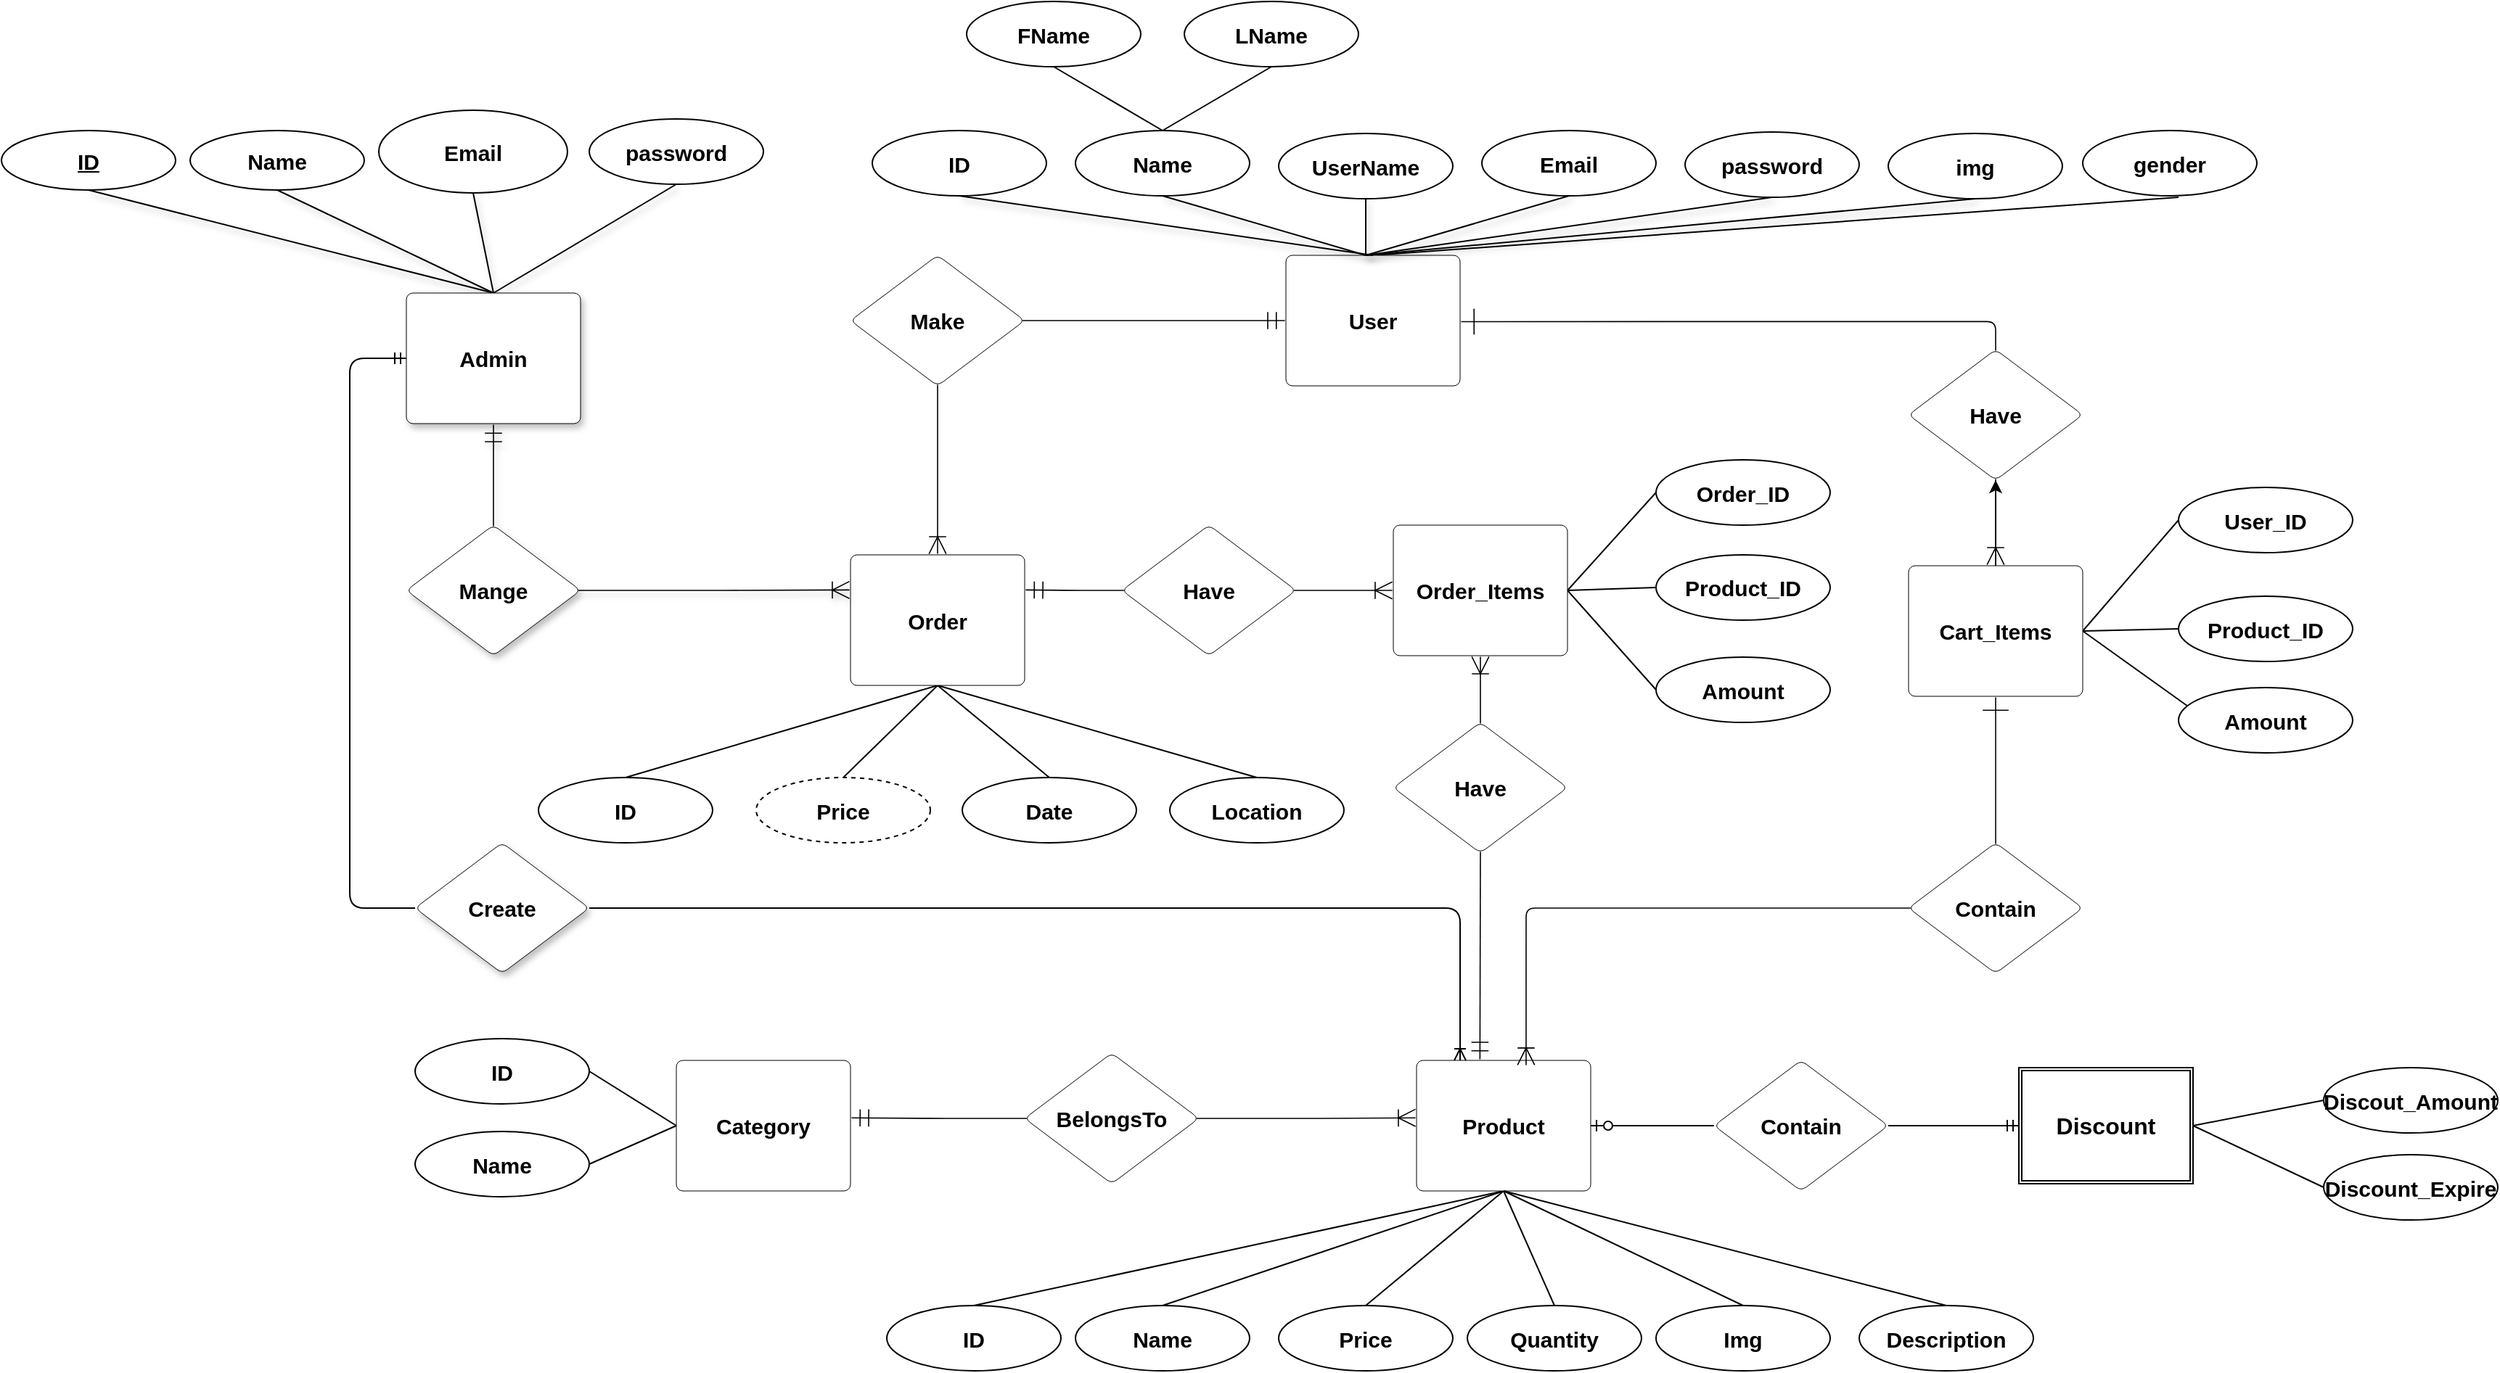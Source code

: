 <mxfile>
    <diagram id="4gAOcyWOR1eSqCDXJneF" name="Page-1">
        <mxGraphModel dx="2514" dy="2034" grid="1" gridSize="10" guides="1" tooltips="1" connect="1" arrows="1" fold="1" page="1" pageScale="1" pageWidth="850" pageHeight="1100" math="0" shadow="0">
            <root>
                <mxCell id="0"/>
                <mxCell id="1" parent="0"/>
                <mxCell id="64" style="edgeStyle=none;html=1;exitX=0.5;exitY=0;exitDx=0;exitDy=0;entryX=0.5;entryY=1;entryDx=0;entryDy=0;shadow=1;endArrow=none;endFill=0;fontSize=15;fontStyle=1" parent="1" source="2" target="100" edge="1">
                    <mxGeometry relative="1" as="geometry">
                        <mxPoint x="-30" y="60.0" as="targetPoint"/>
                    </mxGeometry>
                </mxCell>
                <mxCell id="65" style="edgeStyle=none;html=1;exitX=0.5;exitY=0;exitDx=0;exitDy=0;entryX=0.5;entryY=1;entryDx=0;entryDy=0;endArrow=none;endFill=0;shadow=1;fontSize=15;fontStyle=1" parent="1" source="2" target="98" edge="1">
                    <mxGeometry relative="1" as="geometry"/>
                </mxCell>
                <mxCell id="66" style="edgeStyle=none;html=1;exitX=0.5;exitY=0;exitDx=0;exitDy=0;entryX=0.5;entryY=1;entryDx=0;entryDy=0;shadow=1;endArrow=none;endFill=0;fontSize=15;fontStyle=1" parent="1" source="2" target="5" edge="1">
                    <mxGeometry relative="1" as="geometry"/>
                </mxCell>
                <mxCell id="67" style="edgeStyle=none;html=1;exitX=0.5;exitY=0;exitDx=0;exitDy=0;entryX=0.5;entryY=1;entryDx=0;entryDy=0;shadow=1;endArrow=none;endFill=0;fontSize=15;fontStyle=1" parent="1" source="2" target="6" edge="1">
                    <mxGeometry relative="1" as="geometry"/>
                </mxCell>
                <mxCell id="107" style="edgeStyle=orthogonalEdgeStyle;html=1;exitX=0;exitY=0.5;exitDx=0;exitDy=0;entryX=0;entryY=0.5;entryDx=0;entryDy=0;endArrow=none;endFill=0;startArrow=ERmandOne;startFill=0;" parent="1" source="2" target="104" edge="1">
                    <mxGeometry relative="1" as="geometry">
                        <Array as="points">
                            <mxPoint y="171"/>
                            <mxPoint y="550"/>
                        </Array>
                    </mxGeometry>
                </mxCell>
                <mxCell id="2" value="Admin" style="html=1;overflow=block;blockSpacing=1;whiteSpace=wrap;fontSize=15;spacing=9;strokeOpacity=100;rounded=1;absoluteArcSize=1;arcSize=9;strokeWidth=NaN;lucidId=.CLh_E8dGPJD;shadow=1;fontStyle=1" parent="1" vertex="1">
                    <mxGeometry x="39" y="126" width="120" height="90" as="geometry"/>
                </mxCell>
                <mxCell id="92" style="edgeStyle=none;html=1;exitX=0.5;exitY=0;exitDx=0;exitDy=0;endArrow=none;endFill=0;fontSize=15;fontStyle=1" parent="1" source="3" edge="1">
                    <mxGeometry relative="1" as="geometry">
                        <mxPoint x="1260" y="60.0" as="targetPoint"/>
                    </mxGeometry>
                </mxCell>
                <mxCell id="3" value="User" style="html=1;overflow=block;blockSpacing=1;whiteSpace=wrap;fontSize=15;spacing=9;strokeOpacity=100;rounded=1;absoluteArcSize=1;arcSize=9;strokeWidth=NaN;lucidId=BDLhB7NSPed5;fontStyle=1" parent="1" vertex="1">
                    <mxGeometry x="645" y="100" width="120" height="90" as="geometry"/>
                </mxCell>
                <mxCell id="5" value="&lt;font&gt;Email&lt;/font&gt;" style="ellipse;whiteSpace=wrap;html=1;fontSize=15;fontStyle=1" parent="1" vertex="1">
                    <mxGeometry x="20" width="130" height="57" as="geometry"/>
                </mxCell>
                <mxCell id="6" value="&lt;font&gt;password&lt;/font&gt;" style="ellipse;whiteSpace=wrap;html=1;fontSize=15;fontStyle=1" parent="1" vertex="1">
                    <mxGeometry x="165" y="6" width="120" height="45" as="geometry"/>
                </mxCell>
                <mxCell id="8" value="ID" style="ellipse;whiteSpace=wrap;html=1;fontSize=15;fontStyle=1" parent="1" vertex="1">
                    <mxGeometry x="360" y="14" width="120" height="45" as="geometry"/>
                </mxCell>
                <mxCell id="9" value="Email" style="ellipse;whiteSpace=wrap;html=1;fontSize=15;fontStyle=1" parent="1" vertex="1">
                    <mxGeometry x="780" y="14" width="120" height="45" as="geometry"/>
                </mxCell>
                <mxCell id="10" value="password" style="ellipse;whiteSpace=wrap;html=1;fontSize=15;fontStyle=1" parent="1" vertex="1">
                    <mxGeometry x="920" y="15" width="120" height="45" as="geometry"/>
                </mxCell>
                <mxCell id="76" style="edgeStyle=none;html=1;exitX=0.5;exitY=0;exitDx=0;exitDy=0;entryX=0.5;entryY=1;entryDx=0;entryDy=0;endArrow=none;endFill=0;fontSize=15;fontStyle=1" parent="1" source="11" target="12" edge="1">
                    <mxGeometry relative="1" as="geometry"/>
                </mxCell>
                <mxCell id="77" style="edgeStyle=none;html=1;exitX=0.5;exitY=0;exitDx=0;exitDy=0;entryX=0.5;entryY=1;entryDx=0;entryDy=0;endArrow=none;endFill=0;fontSize=15;fontStyle=1" parent="1" source="11" target="13" edge="1">
                    <mxGeometry relative="1" as="geometry"/>
                </mxCell>
                <mxCell id="11" value="Name" style="ellipse;whiteSpace=wrap;html=1;fontSize=15;fontStyle=1" parent="1" vertex="1">
                    <mxGeometry x="500" y="14" width="120" height="45" as="geometry"/>
                </mxCell>
                <mxCell id="12" value="FName" style="ellipse;whiteSpace=wrap;html=1;fontSize=15;fontStyle=1" parent="1" vertex="1">
                    <mxGeometry x="425" y="-75" width="120" height="45" as="geometry"/>
                </mxCell>
                <mxCell id="13" value="LName" style="ellipse;whiteSpace=wrap;html=1;fontSize=15;fontStyle=1" parent="1" vertex="1">
                    <mxGeometry x="575" y="-75" width="120" height="45" as="geometry"/>
                </mxCell>
                <mxCell id="14" value="UserName" style="ellipse;whiteSpace=wrap;html=1;fontSize=15;fontStyle=1" parent="1" vertex="1">
                    <mxGeometry x="640" y="16" width="120" height="45" as="geometry"/>
                </mxCell>
                <mxCell id="15" value="img" style="ellipse;whiteSpace=wrap;html=1;fontSize=15;fontStyle=1" parent="1" vertex="1">
                    <mxGeometry x="1060" y="16" width="120" height="45" as="geometry"/>
                </mxCell>
                <mxCell id="16" value="gender" style="ellipse;whiteSpace=wrap;html=1;fontSize=15;fontStyle=1" parent="1" vertex="1">
                    <mxGeometry x="1194" y="14" width="120" height="45" as="geometry"/>
                </mxCell>
                <mxCell id="85" style="edgeStyle=none;html=1;exitX=0.5;exitY=1;exitDx=0;exitDy=0;entryX=0.5;entryY=0;entryDx=0;entryDy=0;endArrow=none;endFill=0;fontSize=15;fontStyle=1" parent="1" source="17" target="18" edge="1">
                    <mxGeometry relative="1" as="geometry"/>
                </mxCell>
                <mxCell id="86" style="edgeStyle=none;html=1;exitX=0.5;exitY=1;exitDx=0;exitDy=0;entryX=0.5;entryY=0;entryDx=0;entryDy=0;endArrow=none;endFill=0;fontSize=15;fontStyle=1" parent="1" source="17" target="19" edge="1">
                    <mxGeometry relative="1" as="geometry"/>
                </mxCell>
                <mxCell id="87" style="edgeStyle=none;html=1;exitX=0.5;exitY=1;exitDx=0;exitDy=0;entryX=0.5;entryY=0;entryDx=0;entryDy=0;endArrow=none;endFill=0;fontSize=15;fontStyle=1" parent="1" source="17" target="20" edge="1">
                    <mxGeometry relative="1" as="geometry"/>
                </mxCell>
                <mxCell id="88" style="edgeStyle=none;html=1;exitX=0.5;exitY=1;exitDx=0;exitDy=0;endArrow=none;endFill=0;entryX=0.5;entryY=0;entryDx=0;entryDy=0;fontSize=15;fontStyle=1" parent="1" source="17" target="21" edge="1">
                    <mxGeometry relative="1" as="geometry">
                        <mxPoint x="890" y="800" as="targetPoint"/>
                    </mxGeometry>
                </mxCell>
                <mxCell id="90" style="edgeStyle=none;html=1;exitX=1;exitY=0.5;exitDx=0;exitDy=0;entryX=0;entryY=0.5;entryDx=0;entryDy=0;endArrow=none;endFill=0;fontSize=15;fontStyle=1" parent="1" source="114" target="22" edge="1">
                    <mxGeometry relative="1" as="geometry"/>
                </mxCell>
                <mxCell id="91" style="edgeStyle=none;html=1;exitX=1;exitY=0.5;exitDx=0;exitDy=0;entryX=0;entryY=0.5;entryDx=0;entryDy=0;endArrow=none;endFill=0;fontSize=15;fontStyle=1" parent="1" source="114" target="23" edge="1">
                    <mxGeometry relative="1" as="geometry"/>
                </mxCell>
                <mxCell id="17" value="Product" style="html=1;overflow=block;blockSpacing=1;whiteSpace=wrap;fontSize=15;spacing=9;strokeOpacity=100;rounded=1;absoluteArcSize=1;arcSize=9;strokeWidth=NaN;lucidId=JKLh99pEJACP;fontStyle=1" parent="1" vertex="1">
                    <mxGeometry x="735" y="655" width="120" height="90" as="geometry"/>
                </mxCell>
                <mxCell id="18" value="ID" style="ellipse;whiteSpace=wrap;html=1;fontSize=15;fontStyle=1" parent="1" vertex="1">
                    <mxGeometry x="370" y="824" width="120" height="45" as="geometry"/>
                </mxCell>
                <mxCell id="19" value="Name" style="ellipse;whiteSpace=wrap;html=1;fontSize=15;fontStyle=1" parent="1" vertex="1">
                    <mxGeometry x="500" y="824" width="120" height="45" as="geometry"/>
                </mxCell>
                <mxCell id="20" value="Price" style="ellipse;whiteSpace=wrap;html=1;fontSize=15;fontStyle=1" parent="1" vertex="1">
                    <mxGeometry x="640" y="824" width="120" height="45" as="geometry"/>
                </mxCell>
                <mxCell id="21" value="Quantity" style="ellipse;whiteSpace=wrap;html=1;fontSize=15;fontStyle=1" parent="1" vertex="1">
                    <mxGeometry x="770" y="824" width="120" height="45" as="geometry"/>
                </mxCell>
                <mxCell id="22" value="Discout_Amount" style="ellipse;whiteSpace=wrap;html=1;fontSize=15;fontStyle=1" parent="1" vertex="1">
                    <mxGeometry x="1360" y="660" width="120" height="45" as="geometry"/>
                </mxCell>
                <mxCell id="23" value="&lt;p style=&quot;white-space-collapse: preserve;&quot; dir=&quot;auto&quot;&gt;Discount_Expire&lt;/p&gt;" style="ellipse;whiteSpace=wrap;html=1;fontSize=15;fontStyle=1" parent="1" vertex="1">
                    <mxGeometry x="1360" y="720" width="120" height="45" as="geometry"/>
                </mxCell>
                <mxCell id="81" style="edgeStyle=none;html=1;exitX=0.5;exitY=1;exitDx=0;exitDy=0;entryX=0.5;entryY=0;entryDx=0;entryDy=0;endArrow=none;endFill=0;exitPerimeter=0;fontSize=15;fontStyle=1" parent="1" source="24" target="50" edge="1">
                    <mxGeometry relative="1" as="geometry"/>
                </mxCell>
                <mxCell id="82" style="edgeStyle=none;html=1;exitX=0.5;exitY=1;exitDx=0;exitDy=0;entryX=0.5;entryY=0;entryDx=0;entryDy=0;endArrow=none;endFill=0;fontSize=15;fontStyle=1" parent="1" source="24" target="51" edge="1">
                    <mxGeometry relative="1" as="geometry"/>
                </mxCell>
                <mxCell id="83" style="edgeStyle=none;html=1;exitX=0.5;exitY=1;exitDx=0;exitDy=0;entryX=0.5;entryY=0;entryDx=0;entryDy=0;endArrow=none;endFill=0;fontSize=15;fontStyle=1" parent="1" source="24" target="52" edge="1">
                    <mxGeometry relative="1" as="geometry"/>
                </mxCell>
                <mxCell id="84" style="edgeStyle=none;html=1;exitX=0.5;exitY=1;exitDx=0;exitDy=0;entryX=0.5;entryY=0;entryDx=0;entryDy=0;endArrow=none;endFill=0;fontSize=15;fontStyle=1" parent="1" source="24" target="53" edge="1">
                    <mxGeometry relative="1" as="geometry"/>
                </mxCell>
                <mxCell id="24" value="Order" style="html=1;overflow=block;blockSpacing=1;whiteSpace=wrap;fontSize=15;spacing=9;strokeOpacity=100;rounded=1;absoluteArcSize=1;arcSize=9;strokeWidth=NaN;lucidId=1qPheuwVzVI6;fontStyle=1" parent="1" vertex="1">
                    <mxGeometry x="345" y="306.5" width="120" height="90" as="geometry"/>
                </mxCell>
                <mxCell id="93" style="edgeStyle=none;html=1;exitX=1;exitY=0.5;exitDx=0;exitDy=0;entryX=0;entryY=0.5;entryDx=0;entryDy=0;endArrow=none;endFill=0;fontSize=15;fontStyle=1" parent="1" source="25" target="33" edge="1">
                    <mxGeometry relative="1" as="geometry"/>
                </mxCell>
                <mxCell id="94" style="edgeStyle=none;html=1;exitX=1;exitY=0.5;exitDx=0;exitDy=0;entryX=0;entryY=0.5;entryDx=0;entryDy=0;endArrow=none;endFill=0;fontSize=15;fontStyle=1" parent="1" source="25" target="32" edge="1">
                    <mxGeometry relative="1" as="geometry"/>
                </mxCell>
                <mxCell id="95" style="edgeStyle=none;html=1;exitX=1;exitY=0.5;exitDx=0;exitDy=0;entryX=0;entryY=0.25;entryDx=0;entryDy=0;endArrow=none;endFill=0;fontSize=15;fontStyle=1" parent="1" source="25" target="34" edge="1">
                    <mxGeometry relative="1" as="geometry"/>
                </mxCell>
                <mxCell id="103" value="" style="edgeStyle=none;html=1;fontSize=15;fontStyle=1" parent="1" source="25" target="26" edge="1">
                    <mxGeometry relative="1" as="geometry"/>
                </mxCell>
                <mxCell id="25" value="Cart_Items" style="html=1;overflow=block;blockSpacing=1;whiteSpace=wrap;fontSize=15;spacing=9;strokeOpacity=100;rounded=1;absoluteArcSize=1;arcSize=9;strokeWidth=NaN;lucidId=DvPh5~nxHhg.;fontStyle=1" parent="1" vertex="1">
                    <mxGeometry x="1074" y="314" width="120" height="90" as="geometry"/>
                </mxCell>
                <mxCell id="26" value="Have" style="html=1;overflow=block;blockSpacing=1;whiteSpace=wrap;rhombus;fontSize=15;spacing=3.8;strokeOpacity=100;rounded=1;absoluteArcSize=1;arcSize=9;strokeWidth=NaN;lucidId=vwPhx1Z05qXc;fontStyle=1" parent="1" vertex="1">
                    <mxGeometry x="1074" y="165" width="120" height="90" as="geometry"/>
                </mxCell>
                <mxCell id="27" value="" style="html=1;jettySize=18;whiteSpace=wrap;fontSize=15;strokeOpacity=100;strokeWidth=0.8;rounded=1;arcSize=12;edgeStyle=orthogonalEdgeStyle;startArrow=none;endArrow=ERoneToMany;endSize=10;exitX=0.5;exitY=0.992;exitPerimeter=0;entryX=0.5;entryY=-0.008;entryPerimeter=0;lucidId=QwPh9aA8Iyp7;fontStyle=1" parent="1" source="26" target="25" edge="1">
                    <mxGeometry width="100" height="100" relative="1" as="geometry">
                        <Array as="points"/>
                    </mxGeometry>
                </mxCell>
                <mxCell id="28" value="" style="html=1;jettySize=18;whiteSpace=wrap;fontSize=15;strokeOpacity=100;strokeWidth=0.8;rounded=1;arcSize=12;edgeStyle=orthogonalEdgeStyle;startArrow=none;endArrow=ERone;endSize=16;exitX=0.5;exitY=0.008;exitPerimeter=0;entryX=1.006;entryY=0.508;entryPerimeter=0;lucidId=0wPh.CHUoCsE;fontStyle=1" parent="1" source="26" target="3" edge="1">
                    <mxGeometry width="100" height="100" relative="1" as="geometry">
                        <Array as="points"/>
                    </mxGeometry>
                </mxCell>
                <mxCell id="29" value="Contain" style="html=1;overflow=block;blockSpacing=1;whiteSpace=wrap;rhombus;fontSize=15;spacing=3.8;strokeOpacity=100;rounded=1;absoluteArcSize=1;arcSize=9;strokeWidth=NaN;lucidId=NxPhzVOWo8Bp;fontStyle=1" parent="1" vertex="1">
                    <mxGeometry x="1074" y="505" width="120" height="90" as="geometry"/>
                </mxCell>
                <mxCell id="30" value="" style="html=1;jettySize=18;whiteSpace=wrap;fontSize=15;strokeOpacity=100;strokeWidth=0.8;rounded=1;arcSize=12;edgeStyle=orthogonalEdgeStyle;startArrow=none;endArrow=ERone;endSize=16;exitX=0.5;exitY=0.008;exitPerimeter=0;entryX=0.5;entryY=1.008;entryPerimeter=0;lucidId=ZxPhK.DHnQqs;fontStyle=1" parent="1" source="29" target="25" edge="1">
                    <mxGeometry width="100" height="100" relative="1" as="geometry">
                        <Array as="points"/>
                    </mxGeometry>
                </mxCell>
                <mxCell id="31" value="" style="html=1;jettySize=18;whiteSpace=wrap;fontSize=15;strokeOpacity=100;strokeWidth=0.8;rounded=1;arcSize=12;edgeStyle=orthogonalEdgeStyle;startArrow=none;endArrow=ERoneToMany;endSize=10;exitX=0.012;exitY=0.5;exitPerimeter=0;lucidId=9xPhxnuLL.1a;fontStyle=1;entryX=0.629;entryY=0.036;entryDx=0;entryDy=0;entryPerimeter=0;" parent="1" source="29" target="17" edge="1">
                    <mxGeometry width="100" height="100" relative="1" as="geometry">
                        <Array as="points"/>
                        <mxPoint x="810" y="650" as="targetPoint"/>
                    </mxGeometry>
                </mxCell>
                <mxCell id="32" value="Product_ID" style="ellipse;whiteSpace=wrap;html=1;fontSize=15;fontStyle=1" parent="1" vertex="1">
                    <mxGeometry x="1260" y="335" width="120" height="45" as="geometry"/>
                </mxCell>
                <mxCell id="33" value="User_ID" style="ellipse;whiteSpace=wrap;html=1;fontSize=15;fontStyle=1" parent="1" vertex="1">
                    <mxGeometry x="1260" y="260" width="120" height="45" as="geometry"/>
                </mxCell>
                <mxCell id="34" value="Amount" style="ellipse;whiteSpace=wrap;html=1;fontSize=15;fontStyle=1" parent="1" vertex="1">
                    <mxGeometry x="1260" y="398" width="120" height="45" as="geometry"/>
                </mxCell>
                <mxCell id="61" style="edgeStyle=none;html=1;exitX=0;exitY=0.5;exitDx=0;exitDy=0;entryX=1;entryY=0.5;entryDx=0;entryDy=0;endArrow=none;endFill=0;fontSize=15;fontStyle=1" parent="1" source="35" target="39" edge="1">
                    <mxGeometry relative="1" as="geometry"/>
                </mxCell>
                <mxCell id="62" style="edgeStyle=none;html=1;exitX=0;exitY=0.5;exitDx=0;exitDy=0;entryX=1;entryY=0.5;entryDx=0;entryDy=0;endArrow=none;endFill=0;fontSize=15;fontStyle=1" parent="1" source="35" target="40" edge="1">
                    <mxGeometry relative="1" as="geometry"/>
                </mxCell>
                <mxCell id="35" value="Category" style="html=1;overflow=block;blockSpacing=1;whiteSpace=wrap;fontSize=15;spacing=9;strokeOpacity=100;rounded=1;absoluteArcSize=1;arcSize=9;strokeWidth=NaN;lucidId=7BPhToNi2_AE;fontStyle=1" parent="1" vertex="1">
                    <mxGeometry x="225" y="655" width="120" height="90" as="geometry"/>
                </mxCell>
                <mxCell id="36" value="BelongsTo" style="html=1;overflow=block;blockSpacing=1;whiteSpace=wrap;rhombus;fontSize=15;spacing=3.8;strokeOpacity=100;rounded=1;absoluteArcSize=1;arcSize=9;strokeWidth=NaN;lucidId=jCPhNiygI-5~;fontStyle=1" parent="1" vertex="1">
                    <mxGeometry x="465" y="650" width="120" height="90" as="geometry"/>
                </mxCell>
                <mxCell id="37" value="" style="html=1;jettySize=18;whiteSpace=wrap;fontSize=15;strokeOpacity=100;strokeWidth=0.8;rounded=1;arcSize=12;edgeStyle=orthogonalEdgeStyle;startArrow=none;endArrow=ERmandOne;endSize=10;exitX=0.012;exitY=0.5;exitPerimeter=0;entryX=1.006;entryY=0.44;entryPerimeter=0;lucidId=zCPhhTUNg49B;fontStyle=1" parent="1" source="36" target="35" edge="1">
                    <mxGeometry width="100" height="100" relative="1" as="geometry">
                        <Array as="points"/>
                    </mxGeometry>
                </mxCell>
                <mxCell id="38" value="" style="html=1;jettySize=18;whiteSpace=wrap;fontSize=15;strokeOpacity=100;strokeWidth=0.8;rounded=1;arcSize=12;edgeStyle=orthogonalEdgeStyle;startArrow=none;endArrow=ERoneToMany;endSize=10;exitX=0.988;exitY=0.5;exitPerimeter=0;entryX=-0.006;entryY=0.44;entryPerimeter=0;lucidId=CCPhY9WIk-Xc;fontStyle=1" parent="1" source="36" target="17" edge="1">
                    <mxGeometry width="100" height="100" relative="1" as="geometry">
                        <Array as="points"/>
                    </mxGeometry>
                </mxCell>
                <mxCell id="39" value="ID" style="ellipse;whiteSpace=wrap;html=1;fontSize=15;fontStyle=1" parent="1" vertex="1">
                    <mxGeometry x="45" y="640" width="120" height="45" as="geometry"/>
                </mxCell>
                <mxCell id="40" value="Name" style="ellipse;whiteSpace=wrap;html=1;fontSize=15;fontStyle=1" parent="1" vertex="1">
                    <mxGeometry x="45" y="704" width="120" height="45" as="geometry"/>
                </mxCell>
                <mxCell id="41" value="Mange" style="html=1;overflow=block;blockSpacing=1;whiteSpace=wrap;rhombus;fontSize=15;spacing=3.8;strokeOpacity=100;rounded=1;absoluteArcSize=1;arcSize=9;strokeWidth=NaN;lucidId=4GPhMjMSU11j;shadow=1;fontStyle=1" parent="1" vertex="1">
                    <mxGeometry x="39" y="286" width="120" height="90" as="geometry"/>
                </mxCell>
                <mxCell id="42" value="" style="html=1;jettySize=18;whiteSpace=wrap;fontSize=15;strokeOpacity=100;strokeWidth=0.8;rounded=1;arcSize=12;edgeStyle=orthogonalEdgeStyle;startArrow=none;endArrow=ERoneToMany;endSize=10;exitX=0.988;exitY=0.5;exitPerimeter=0;entryX=-0.006;entryY=0.269;entryPerimeter=0;lucidId=zNPhVDh9xNup;shadow=1;fontStyle=1" parent="1" source="41" target="24" edge="1">
                    <mxGeometry width="100" height="100" relative="1" as="geometry">
                        <Array as="points"/>
                    </mxGeometry>
                </mxCell>
                <mxCell id="43" value="" style="html=1;jettySize=18;whiteSpace=wrap;fontSize=15;strokeOpacity=100;strokeWidth=0.8;rounded=1;arcSize=12;edgeStyle=orthogonalEdgeStyle;startArrow=none;endArrow=ERmandOne;endSize=10;exitX=0.5;exitY=0.008;exitPerimeter=0;entryX=0.5;entryY=1.008;entryPerimeter=0;lucidId=fOPhh4UKueco;shadow=1;fontStyle=1" parent="1" source="41" target="2" edge="1">
                    <mxGeometry width="100" height="100" relative="1" as="geometry">
                        <Array as="points"/>
                    </mxGeometry>
                </mxCell>
                <mxCell id="44" value="Make" style="html=1;overflow=block;blockSpacing=1;whiteSpace=wrap;rhombus;fontSize=15;spacing=3.8;strokeOpacity=100;rounded=1;absoluteArcSize=1;arcSize=9;strokeWidth=NaN;lucidId=IQPhN4m3Filq;fontStyle=1" parent="1" vertex="1">
                    <mxGeometry x="345" y="100" width="120" height="90" as="geometry"/>
                </mxCell>
                <mxCell id="45" value="" style="html=1;jettySize=18;whiteSpace=wrap;fontSize=15;strokeOpacity=100;strokeWidth=0.8;rounded=1;arcSize=12;edgeStyle=orthogonalEdgeStyle;startArrow=none;endArrow=ERmandOne;endSize=10;exitX=0.988;exitY=0.5;exitPerimeter=0;entryX=-0.006;entryY=0.5;entryPerimeter=0;lucidId=RSPhLkov_YNU;fontStyle=1" parent="1" source="44" target="3" edge="1">
                    <mxGeometry width="100" height="100" relative="1" as="geometry">
                        <Array as="points"/>
                    </mxGeometry>
                </mxCell>
                <mxCell id="46" value="" style="html=1;jettySize=18;whiteSpace=wrap;fontSize=15;strokeOpacity=100;strokeWidth=0.8;rounded=1;arcSize=12;edgeStyle=orthogonalEdgeStyle;startArrow=none;endArrow=ERoneToMany;endSize=10;exitX=0.5;exitY=0.992;exitPerimeter=0;entryX=0.5;entryY=-0.008;entryPerimeter=0;lucidId=ZSPhI8VDls3J;fontStyle=1" parent="1" source="44" target="24" edge="1">
                    <mxGeometry width="100" height="100" relative="1" as="geometry">
                        <Array as="points"/>
                    </mxGeometry>
                </mxCell>
                <mxCell id="47" value="Have" style="html=1;overflow=block;blockSpacing=1;whiteSpace=wrap;rhombus;fontSize=15;spacing=3.8;strokeOpacity=100;rounded=1;absoluteArcSize=1;arcSize=9;strokeWidth=NaN;lucidId=HTPhzsrNwYps;fontStyle=1" parent="1" vertex="1">
                    <mxGeometry x="532" y="286" width="120" height="90" as="geometry"/>
                </mxCell>
                <mxCell id="48" value="" style="html=1;jettySize=18;whiteSpace=wrap;fontSize=15;strokeOpacity=100;strokeWidth=0.8;rounded=1;arcSize=12;edgeStyle=orthogonalEdgeStyle;startArrow=none;endArrow=ERmandOne;endSize=10;exitX=0.012;exitY=0.5;exitPerimeter=0;entryX=1.006;entryY=0.269;entryPerimeter=0;lucidId=STPhR8GwQyPY;fontStyle=1" parent="1" source="47" target="24" edge="1">
                    <mxGeometry width="100" height="100" relative="1" as="geometry">
                        <Array as="points"/>
                    </mxGeometry>
                </mxCell>
                <mxCell id="49" value="" style="html=1;jettySize=18;whiteSpace=wrap;fontSize=15;strokeOpacity=100;strokeWidth=0.8;rounded=1;arcSize=12;edgeStyle=orthogonalEdgeStyle;startArrow=none;endArrow=ERoneToMany;endSize=10;exitX=0.988;exitY=0.5;exitPerimeter=0;entryX=-0.006;entryY=0.5;entryPerimeter=0;lucidId=-TPh2.miaBgW;fontStyle=1" parent="1" source="47" target="54" edge="1">
                    <mxGeometry width="100" height="100" relative="1" as="geometry">
                        <Array as="points"/>
                    </mxGeometry>
                </mxCell>
                <mxCell id="50" value="ID" style="ellipse;whiteSpace=wrap;html=1;fontSize=15;fontStyle=1" parent="1" vertex="1">
                    <mxGeometry x="130" y="460" width="120" height="45" as="geometry"/>
                </mxCell>
                <mxCell id="51" value="Price" style="ellipse;whiteSpace=wrap;html=1;fontSize=15;fontStyle=1;dashed=1;" parent="1" vertex="1">
                    <mxGeometry x="280" y="460" width="120" height="45" as="geometry"/>
                </mxCell>
                <mxCell id="52" value="Date" style="ellipse;whiteSpace=wrap;html=1;fontSize=15;fontStyle=1" parent="1" vertex="1">
                    <mxGeometry x="422" y="460" width="120" height="45" as="geometry"/>
                </mxCell>
                <mxCell id="53" value="Location" style="ellipse;whiteSpace=wrap;html=1;fontSize=15;fontStyle=1" parent="1" vertex="1">
                    <mxGeometry x="565" y="460" width="120" height="45" as="geometry"/>
                </mxCell>
                <mxCell id="78" style="edgeStyle=none;html=1;exitX=1;exitY=0.5;exitDx=0;exitDy=0;entryX=0;entryY=0.5;entryDx=0;entryDy=0;endArrow=none;endFill=0;fontSize=15;fontStyle=1" parent="1" source="54" target="58" edge="1">
                    <mxGeometry relative="1" as="geometry"/>
                </mxCell>
                <mxCell id="79" style="edgeStyle=none;html=1;exitX=1;exitY=0.5;exitDx=0;exitDy=0;entryX=0;entryY=0.5;entryDx=0;entryDy=0;endArrow=none;endFill=0;fontSize=15;fontStyle=1" parent="1" source="54" target="60" edge="1">
                    <mxGeometry relative="1" as="geometry"/>
                </mxCell>
                <mxCell id="80" style="edgeStyle=none;html=1;exitX=1;exitY=0.5;exitDx=0;exitDy=0;entryX=0;entryY=0.5;entryDx=0;entryDy=0;endArrow=none;endFill=0;fontSize=15;fontStyle=1" parent="1" source="54" target="59" edge="1">
                    <mxGeometry relative="1" as="geometry"/>
                </mxCell>
                <mxCell id="54" value="Order_Items" style="html=1;overflow=block;blockSpacing=1;whiteSpace=wrap;fontSize=15;spacing=9;strokeOpacity=100;rounded=1;absoluteArcSize=1;arcSize=9;strokeWidth=NaN;lucidId=CjQh_gPB7-VC;fontStyle=1" parent="1" vertex="1">
                    <mxGeometry x="719" y="286" width="120" height="90" as="geometry"/>
                </mxCell>
                <mxCell id="55" value="Have" style="html=1;overflow=block;blockSpacing=1;whiteSpace=wrap;rhombus;fontSize=15;spacing=3.8;strokeOpacity=100;rounded=1;absoluteArcSize=1;arcSize=9;strokeWidth=NaN;lucidId=AkQhpRh1xMId;fontStyle=1" parent="1" vertex="1">
                    <mxGeometry x="719" y="422" width="120" height="90" as="geometry"/>
                </mxCell>
                <mxCell id="56" value="" style="html=1;jettySize=18;whiteSpace=wrap;fontSize=15;strokeOpacity=100;strokeWidth=0.8;rounded=0;startArrow=none;endArrow=ERmandOne;endSize=10;exitX=0.5;exitY=0.992;exitPerimeter=0;entryX=0.364;entryY=-0.008;entryPerimeter=0;lucidId=ZkQh-Eu2DRUF;fontStyle=1" parent="1" source="55" target="17" edge="1">
                    <mxGeometry width="100" height="100" relative="1" as="geometry">
                        <Array as="points"/>
                    </mxGeometry>
                </mxCell>
                <mxCell id="57" value="" style="html=1;jettySize=18;whiteSpace=wrap;fontSize=15;strokeOpacity=100;strokeWidth=0.8;rounded=0;startArrow=none;endArrow=ERoneToMany;endSize=10;exitX=0.5;exitY=0.008;exitPerimeter=0;entryX=0.5;entryY=1.008;entryPerimeter=0;lucidId=5kQhDOaRlSwW;fontStyle=1" parent="1" source="55" target="54" edge="1">
                    <mxGeometry width="100" height="100" relative="1" as="geometry">
                        <Array as="points"/>
                    </mxGeometry>
                </mxCell>
                <mxCell id="58" value="Order_ID" style="ellipse;whiteSpace=wrap;html=1;fontSize=15;fontStyle=1" parent="1" vertex="1">
                    <mxGeometry x="900" y="241" width="120" height="45" as="geometry"/>
                </mxCell>
                <mxCell id="59" value="Amount" style="ellipse;whiteSpace=wrap;html=1;fontSize=15;fontStyle=1" parent="1" vertex="1">
                    <mxGeometry x="900" y="377" width="120" height="45" as="geometry"/>
                </mxCell>
                <mxCell id="60" value="Product_ID" style="ellipse;whiteSpace=wrap;html=1;fontSize=15;fontStyle=1" parent="1" vertex="1">
                    <mxGeometry x="900" y="306.5" width="120" height="45" as="geometry"/>
                </mxCell>
                <mxCell id="70" style="edgeStyle=none;html=1;entryX=0.5;entryY=1;entryDx=0;entryDy=0;shadow=1;endArrow=none;endFill=0;exitX=0.5;exitY=0;exitDx=0;exitDy=0;fontSize=15;fontStyle=1" parent="1" source="3" target="8" edge="1">
                    <mxGeometry relative="1" as="geometry">
                        <mxPoint x="670" y="80" as="sourcePoint"/>
                        <mxPoint x="870" y="34" as="targetPoint"/>
                    </mxGeometry>
                </mxCell>
                <mxCell id="71" style="edgeStyle=none;html=1;entryX=0.5;entryY=1;entryDx=0;entryDy=0;shadow=1;endArrow=none;endFill=0;fontSize=15;fontStyle=1" parent="1" target="11" edge="1">
                    <mxGeometry relative="1" as="geometry">
                        <mxPoint x="700" y="100" as="sourcePoint"/>
                        <mxPoint x="870" y="34" as="targetPoint"/>
                    </mxGeometry>
                </mxCell>
                <mxCell id="72" style="edgeStyle=none;html=1;entryX=0.5;entryY=1;entryDx=0;entryDy=0;shadow=1;endArrow=none;endFill=0;fontSize=15;fontStyle=1" parent="1" target="14" edge="1">
                    <mxGeometry relative="1" as="geometry">
                        <mxPoint x="700" y="100" as="sourcePoint"/>
                        <mxPoint x="700" y="70" as="targetPoint"/>
                    </mxGeometry>
                </mxCell>
                <mxCell id="73" style="edgeStyle=none;html=1;entryX=0.5;entryY=1;entryDx=0;entryDy=0;shadow=1;endArrow=none;endFill=0;fontSize=15;fontStyle=1" parent="1" target="9" edge="1">
                    <mxGeometry relative="1" as="geometry">
                        <mxPoint x="700" y="100" as="sourcePoint"/>
                        <mxPoint x="842" y="69" as="targetPoint"/>
                    </mxGeometry>
                </mxCell>
                <mxCell id="74" style="edgeStyle=none;html=1;entryX=0.5;entryY=1;entryDx=0;entryDy=0;shadow=1;endArrow=none;endFill=0;fontSize=15;fontStyle=1" parent="1" target="10" edge="1">
                    <mxGeometry relative="1" as="geometry">
                        <mxPoint x="700" y="100" as="sourcePoint"/>
                        <mxPoint x="850" y="69" as="targetPoint"/>
                    </mxGeometry>
                </mxCell>
                <mxCell id="75" style="edgeStyle=none;html=1;entryX=0.5;entryY=1;entryDx=0;entryDy=0;shadow=1;endArrow=none;endFill=0;fontSize=15;fontStyle=1" parent="1" target="15" edge="1">
                    <mxGeometry relative="1" as="geometry">
                        <mxPoint x="700" y="100" as="sourcePoint"/>
                        <mxPoint x="990" y="70" as="targetPoint"/>
                    </mxGeometry>
                </mxCell>
                <mxCell id="98" value="&lt;span style=&quot;color: rgb(0, 0, 0); text-decoration-line: underline;&quot;&gt;ID&lt;/span&gt;" style="ellipse;whiteSpace=wrap;html=1;fontSize=15;fontStyle=1" parent="1" vertex="1">
                    <mxGeometry x="-240" y="14" width="120" height="41" as="geometry"/>
                </mxCell>
                <mxCell id="100" value="&lt;span style=&quot;color: rgb(0, 0, 0);&quot;&gt;Name&lt;/span&gt;" style="ellipse;whiteSpace=wrap;html=1;fontSize=15;fontStyle=1" parent="1" vertex="1">
                    <mxGeometry x="-110" y="14" width="120" height="41" as="geometry"/>
                </mxCell>
                <mxCell id="108" style="edgeStyle=orthogonalEdgeStyle;html=1;exitX=1;exitY=0.5;exitDx=0;exitDy=0;endArrow=ERoneToMany;endFill=0;entryX=0.25;entryY=0;entryDx=0;entryDy=0;" parent="1" source="104" target="17" edge="1">
                    <mxGeometry relative="1" as="geometry">
                        <mxPoint x="760" y="650" as="targetPoint"/>
                    </mxGeometry>
                </mxCell>
                <mxCell id="104" value="Create" style="html=1;overflow=block;blockSpacing=1;whiteSpace=wrap;rhombus;fontSize=15;spacing=3.8;strokeOpacity=100;rounded=1;absoluteArcSize=1;arcSize=9;strokeWidth=NaN;lucidId=4GPhMjMSU11j;shadow=1;fontStyle=1" parent="1" vertex="1">
                    <mxGeometry x="45" y="505" width="120" height="90" as="geometry"/>
                </mxCell>
                <mxCell id="114" value="&lt;b&gt;&lt;font style=&quot;font-size: 16px;&quot;&gt;Discount&lt;/font&gt;&lt;/b&gt;" style="shape=ext;double=1;rounded=0;whiteSpace=wrap;html=1;gradientColor=none;strokeColor=default;strokeWidth=1;glass=0;fillColor=default;" parent="1" vertex="1">
                    <mxGeometry x="1150" y="660" width="120" height="80" as="geometry"/>
                </mxCell>
                <mxCell id="116" style="edgeStyle=orthogonalEdgeStyle;html=1;exitX=1;exitY=0.5;exitDx=0;exitDy=0;entryX=0;entryY=0.5;entryDx=0;entryDy=0;endArrow=ERmandOne;endFill=0;" parent="1" source="115" target="114" edge="1">
                    <mxGeometry relative="1" as="geometry"/>
                </mxCell>
                <mxCell id="117" style="edgeStyle=orthogonalEdgeStyle;html=1;exitX=0;exitY=0.5;exitDx=0;exitDy=0;entryX=1;entryY=0.5;entryDx=0;entryDy=0;endArrow=ERzeroToOne;endFill=0;" parent="1" source="115" target="17" edge="1">
                    <mxGeometry relative="1" as="geometry"/>
                </mxCell>
                <mxCell id="115" value="Contain" style="html=1;overflow=block;blockSpacing=1;whiteSpace=wrap;rhombus;fontSize=15;spacing=3.8;strokeOpacity=100;rounded=1;absoluteArcSize=1;arcSize=9;strokeWidth=NaN;lucidId=NxPhzVOWo8Bp;fontStyle=1" parent="1" vertex="1">
                    <mxGeometry x="940" y="655" width="120" height="90" as="geometry"/>
                </mxCell>
                <mxCell id="122" style="edgeStyle=none;html=1;exitX=0.5;exitY=0;exitDx=0;exitDy=0;entryX=0.5;entryY=1;entryDx=0;entryDy=0;endArrow=none;endFill=0;" edge="1" parent="1" source="118" target="17">
                    <mxGeometry relative="1" as="geometry"/>
                </mxCell>
                <mxCell id="118" value="Img" style="ellipse;whiteSpace=wrap;html=1;fontSize=15;fontStyle=1" vertex="1" parent="1">
                    <mxGeometry x="900" y="824" width="120" height="45" as="geometry"/>
                </mxCell>
                <mxCell id="123" style="edgeStyle=none;html=1;exitX=0.5;exitY=0;exitDx=0;exitDy=0;entryX=0.5;entryY=1;entryDx=0;entryDy=0;endArrow=none;endFill=0;" edge="1" parent="1" source="119" target="17">
                    <mxGeometry relative="1" as="geometry"/>
                </mxCell>
                <mxCell id="119" value="Description" style="ellipse;whiteSpace=wrap;html=1;fontSize=15;fontStyle=1" vertex="1" parent="1">
                    <mxGeometry x="1040" y="824" width="120" height="45" as="geometry"/>
                </mxCell>
            </root>
        </mxGraphModel>
    </diagram>
</mxfile>